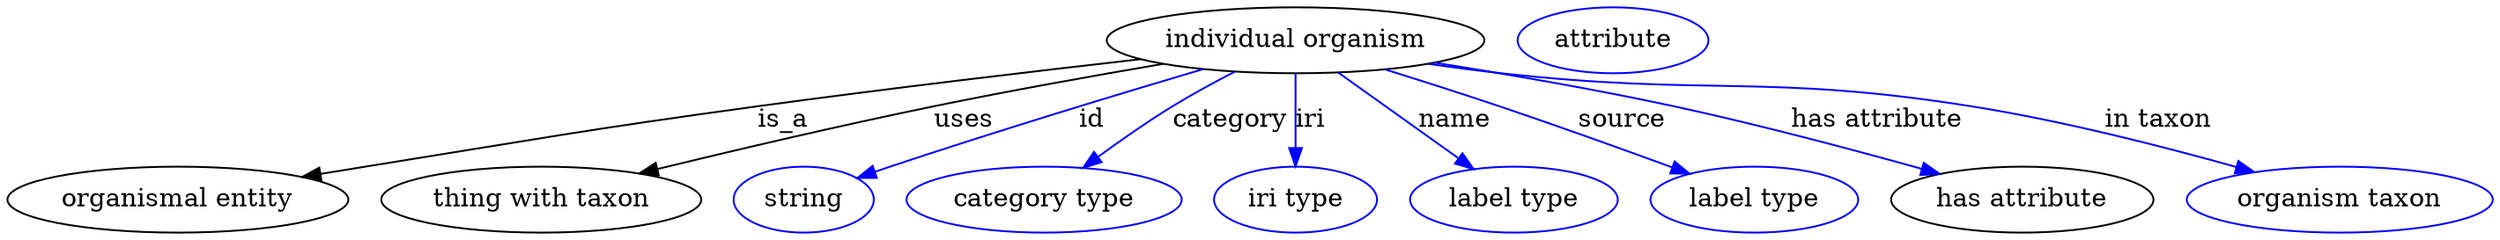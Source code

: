 digraph {
	graph [bb="0,0,1099.4,123"];
	node [label="\N"];
	"individual organism"	 [height=0.5,
		label="individual organism",
		pos="569.79,105",
		width=2.2748];
	"organismal entity"	 [height=0.5,
		pos="72.794,18",
		width=2.022];
	"individual organism" -> "organismal entity"	 [label=is_a,
		lp="342.79,61.5",
		pos="e,127,30.152 500.96,95.223 453.38,88.31 388.66,78.599 331.79,69 252.89,55.681 233.22,51.914 154.79,36 149.03,34.83 143.04,33.582 \
137.05,32.309"];
	"thing with taxon"	 [height=0.5,
		pos="232.79,18",
		width=1.9137];
	"individual organism" -> "thing with taxon"	 [label=uses,
		lp="423.79,61.5",
		pos="e,278.23,31.672 511.09,92.408 481.26,85.812 444.5,77.378 411.79,69 370.02,58.298 323.16,44.895 287.86,34.514"];
	id	 [color=blue,
		height=0.5,
		label=string,
		pos="349.79,18",
		width=0.84854];
	"individual organism" -> id	 [color=blue,
		label=id,
		lp="474.29,61.5",
		pos="e,374.24,29.264 527.34,89.5 490.69,75.938 436.45,55.421 389.79,36 387.74,35.144 385.63,34.249 383.51,33.334",
		style=solid];
	category	 [color=blue,
		height=0.5,
		label="category type",
		pos="456.79,18",
		width=1.6249];
	"individual organism" -> category	 [color=blue,
		label=category,
		lp="542.29,61.5",
		pos="e,476.87,35.152 544.63,87.784 536.31,81.949 527.07,75.309 518.79,69 507.4,60.312 495.16,50.378 484.59,41.599",
		style=solid];
	iri	 [color=blue,
		height=0.5,
		label="iri type",
		pos="569.79,18",
		width=1.011];
	"individual organism" -> iri	 [color=blue,
		label=iri,
		lp="576.29,61.5",
		pos="e,569.79,36.003 569.79,86.974 569.79,75.192 569.79,59.561 569.79,46.158",
		style=solid];
	name	 [color=blue,
		height=0.5,
		label="label type",
		pos="669.79,18",
		width=1.2638];
	"individual organism" -> name	 [color=blue,
		label=name,
		lp="641.29,61.5",
		pos="e,650.94,34.402 590.03,87.394 605.33,74.081 626.48,55.681 643.16,41.173",
		style=solid];
	source	 [color=blue,
		height=0.5,
		label="label type",
		pos="778.79,18",
		width=1.2638];
	"individual organism" -> source	 [color=blue,
		label=source,
		lp="711.79,61.5",
		pos="e,748.34,31.471 610.22,89.32 626.04,83.103 644.31,75.821 660.79,69 686.96,58.174 716.17,45.552 738.99,35.573",
		style=solid];
	"has attribute"	 [height=0.5,
		pos="895.79,18",
		width=1.4985];
	"individual organism" -> "has attribute"	 [color=blue,
		label="has attribute",
		lp="817.29,61.5",
		pos="e,858.1,30.913 630.85,92.944 661.85,86.484 699.99,78.011 733.79,69 772.78,58.606 816.38,44.751 848.51,34.106",
		style=solid];
	"in taxon"	 [color=blue,
		height=0.5,
		label="organism taxon",
		pos="1033.8,18",
		width=1.8234];
	"individual organism" -> "in taxon"	 [color=blue,
		label="in taxon",
		lp="937.29,61.5",
		pos="e,992.72,32.054 628.87,92.399 639.47,90.4 650.43,88.501 660.79,87 746.49,74.582 769.68,84.932 854.79,69 898.78,60.767 947.55,46.518 \
983.07,35.17",
		style=solid];
	"organismal entity_has attribute"	 [color=blue,
		height=0.5,
		label=attribute,
		pos="709.79,105",
		width=1.1193];
}
